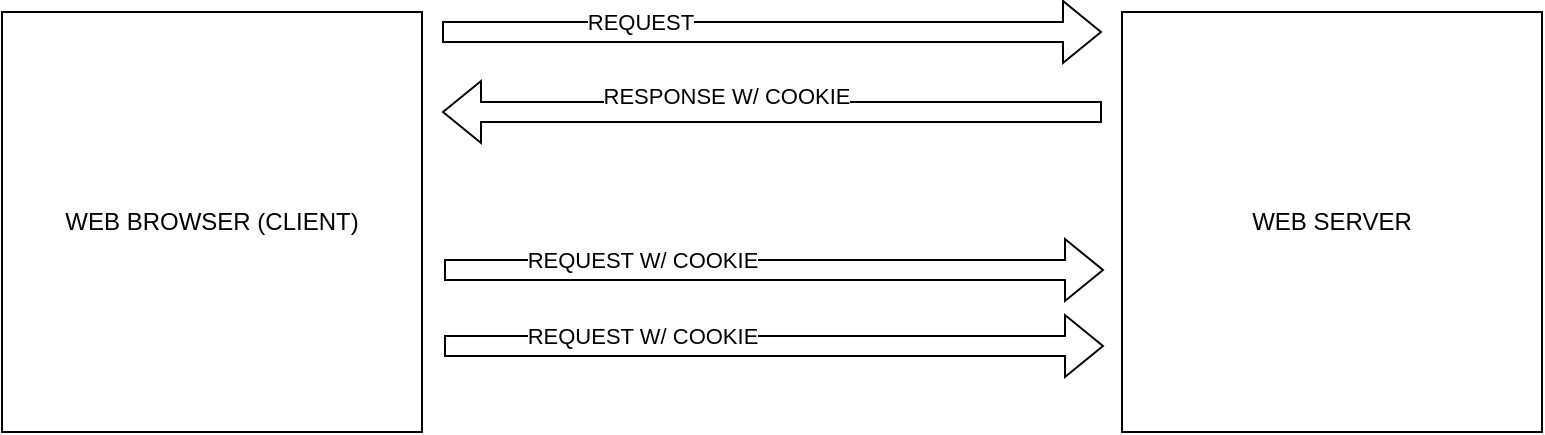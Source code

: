 <mxfile version="23.1.5" type="device">
  <diagram name="Page-1" id="aPaa2dFc9uhIhUiav7kG">
    <mxGraphModel dx="880" dy="534" grid="1" gridSize="10" guides="1" tooltips="1" connect="1" arrows="1" fold="1" page="1" pageScale="1" pageWidth="850" pageHeight="1100" math="0" shadow="0">
      <root>
        <mxCell id="0" />
        <mxCell id="1" parent="0" />
        <mxCell id="GVgWXvJt5y2Fjf4mjsr3-1" value="WEB BROWSER (CLIENT)" style="whiteSpace=wrap;html=1;aspect=fixed;" vertex="1" parent="1">
          <mxGeometry x="50" y="120" width="210" height="210" as="geometry" />
        </mxCell>
        <mxCell id="GVgWXvJt5y2Fjf4mjsr3-2" value="WEB SERVER" style="whiteSpace=wrap;html=1;aspect=fixed;" vertex="1" parent="1">
          <mxGeometry x="610" y="120" width="210" height="210" as="geometry" />
        </mxCell>
        <mxCell id="GVgWXvJt5y2Fjf4mjsr3-3" value="" style="shape=flexArrow;endArrow=classic;html=1;rounded=0;" edge="1" parent="1">
          <mxGeometry width="50" height="50" relative="1" as="geometry">
            <mxPoint x="270" y="130" as="sourcePoint" />
            <mxPoint x="600" y="130" as="targetPoint" />
          </mxGeometry>
        </mxCell>
        <mxCell id="GVgWXvJt5y2Fjf4mjsr3-5" value="REQUEST" style="edgeLabel;html=1;align=center;verticalAlign=middle;resizable=0;points=[];" vertex="1" connectable="0" parent="GVgWXvJt5y2Fjf4mjsr3-3">
          <mxGeometry x="-0.4" y="5" relative="1" as="geometry">
            <mxPoint as="offset" />
          </mxGeometry>
        </mxCell>
        <mxCell id="GVgWXvJt5y2Fjf4mjsr3-6" value="" style="shape=flexArrow;endArrow=classic;html=1;rounded=0;" edge="1" parent="1">
          <mxGeometry width="50" height="50" relative="1" as="geometry">
            <mxPoint x="271" y="249" as="sourcePoint" />
            <mxPoint x="601" y="249" as="targetPoint" />
          </mxGeometry>
        </mxCell>
        <mxCell id="GVgWXvJt5y2Fjf4mjsr3-7" value="REQUEST W/ COOKIE" style="edgeLabel;html=1;align=center;verticalAlign=middle;resizable=0;points=[];" vertex="1" connectable="0" parent="GVgWXvJt5y2Fjf4mjsr3-6">
          <mxGeometry x="-0.4" y="5" relative="1" as="geometry">
            <mxPoint as="offset" />
          </mxGeometry>
        </mxCell>
        <mxCell id="GVgWXvJt5y2Fjf4mjsr3-8" value="" style="shape=flexArrow;endArrow=classic;html=1;rounded=0;" edge="1" parent="1">
          <mxGeometry width="50" height="50" relative="1" as="geometry">
            <mxPoint x="271" y="287" as="sourcePoint" />
            <mxPoint x="601" y="287" as="targetPoint" />
          </mxGeometry>
        </mxCell>
        <mxCell id="GVgWXvJt5y2Fjf4mjsr3-9" value="REQUEST W/ COOKIE" style="edgeLabel;html=1;align=center;verticalAlign=middle;resizable=0;points=[];" vertex="1" connectable="0" parent="GVgWXvJt5y2Fjf4mjsr3-8">
          <mxGeometry x="-0.4" y="5" relative="1" as="geometry">
            <mxPoint as="offset" />
          </mxGeometry>
        </mxCell>
        <mxCell id="GVgWXvJt5y2Fjf4mjsr3-10" value="" style="shape=flexArrow;endArrow=classic;html=1;rounded=0;" edge="1" parent="1">
          <mxGeometry width="50" height="50" relative="1" as="geometry">
            <mxPoint x="600" y="170" as="sourcePoint" />
            <mxPoint x="270" y="170" as="targetPoint" />
          </mxGeometry>
        </mxCell>
        <mxCell id="GVgWXvJt5y2Fjf4mjsr3-15" value="RESPONSE W/ COOKIE" style="edgeLabel;html=1;align=center;verticalAlign=middle;resizable=0;points=[];" vertex="1" connectable="0" parent="GVgWXvJt5y2Fjf4mjsr3-10">
          <mxGeometry x="0.139" y="-8" relative="1" as="geometry">
            <mxPoint as="offset" />
          </mxGeometry>
        </mxCell>
      </root>
    </mxGraphModel>
  </diagram>
</mxfile>
